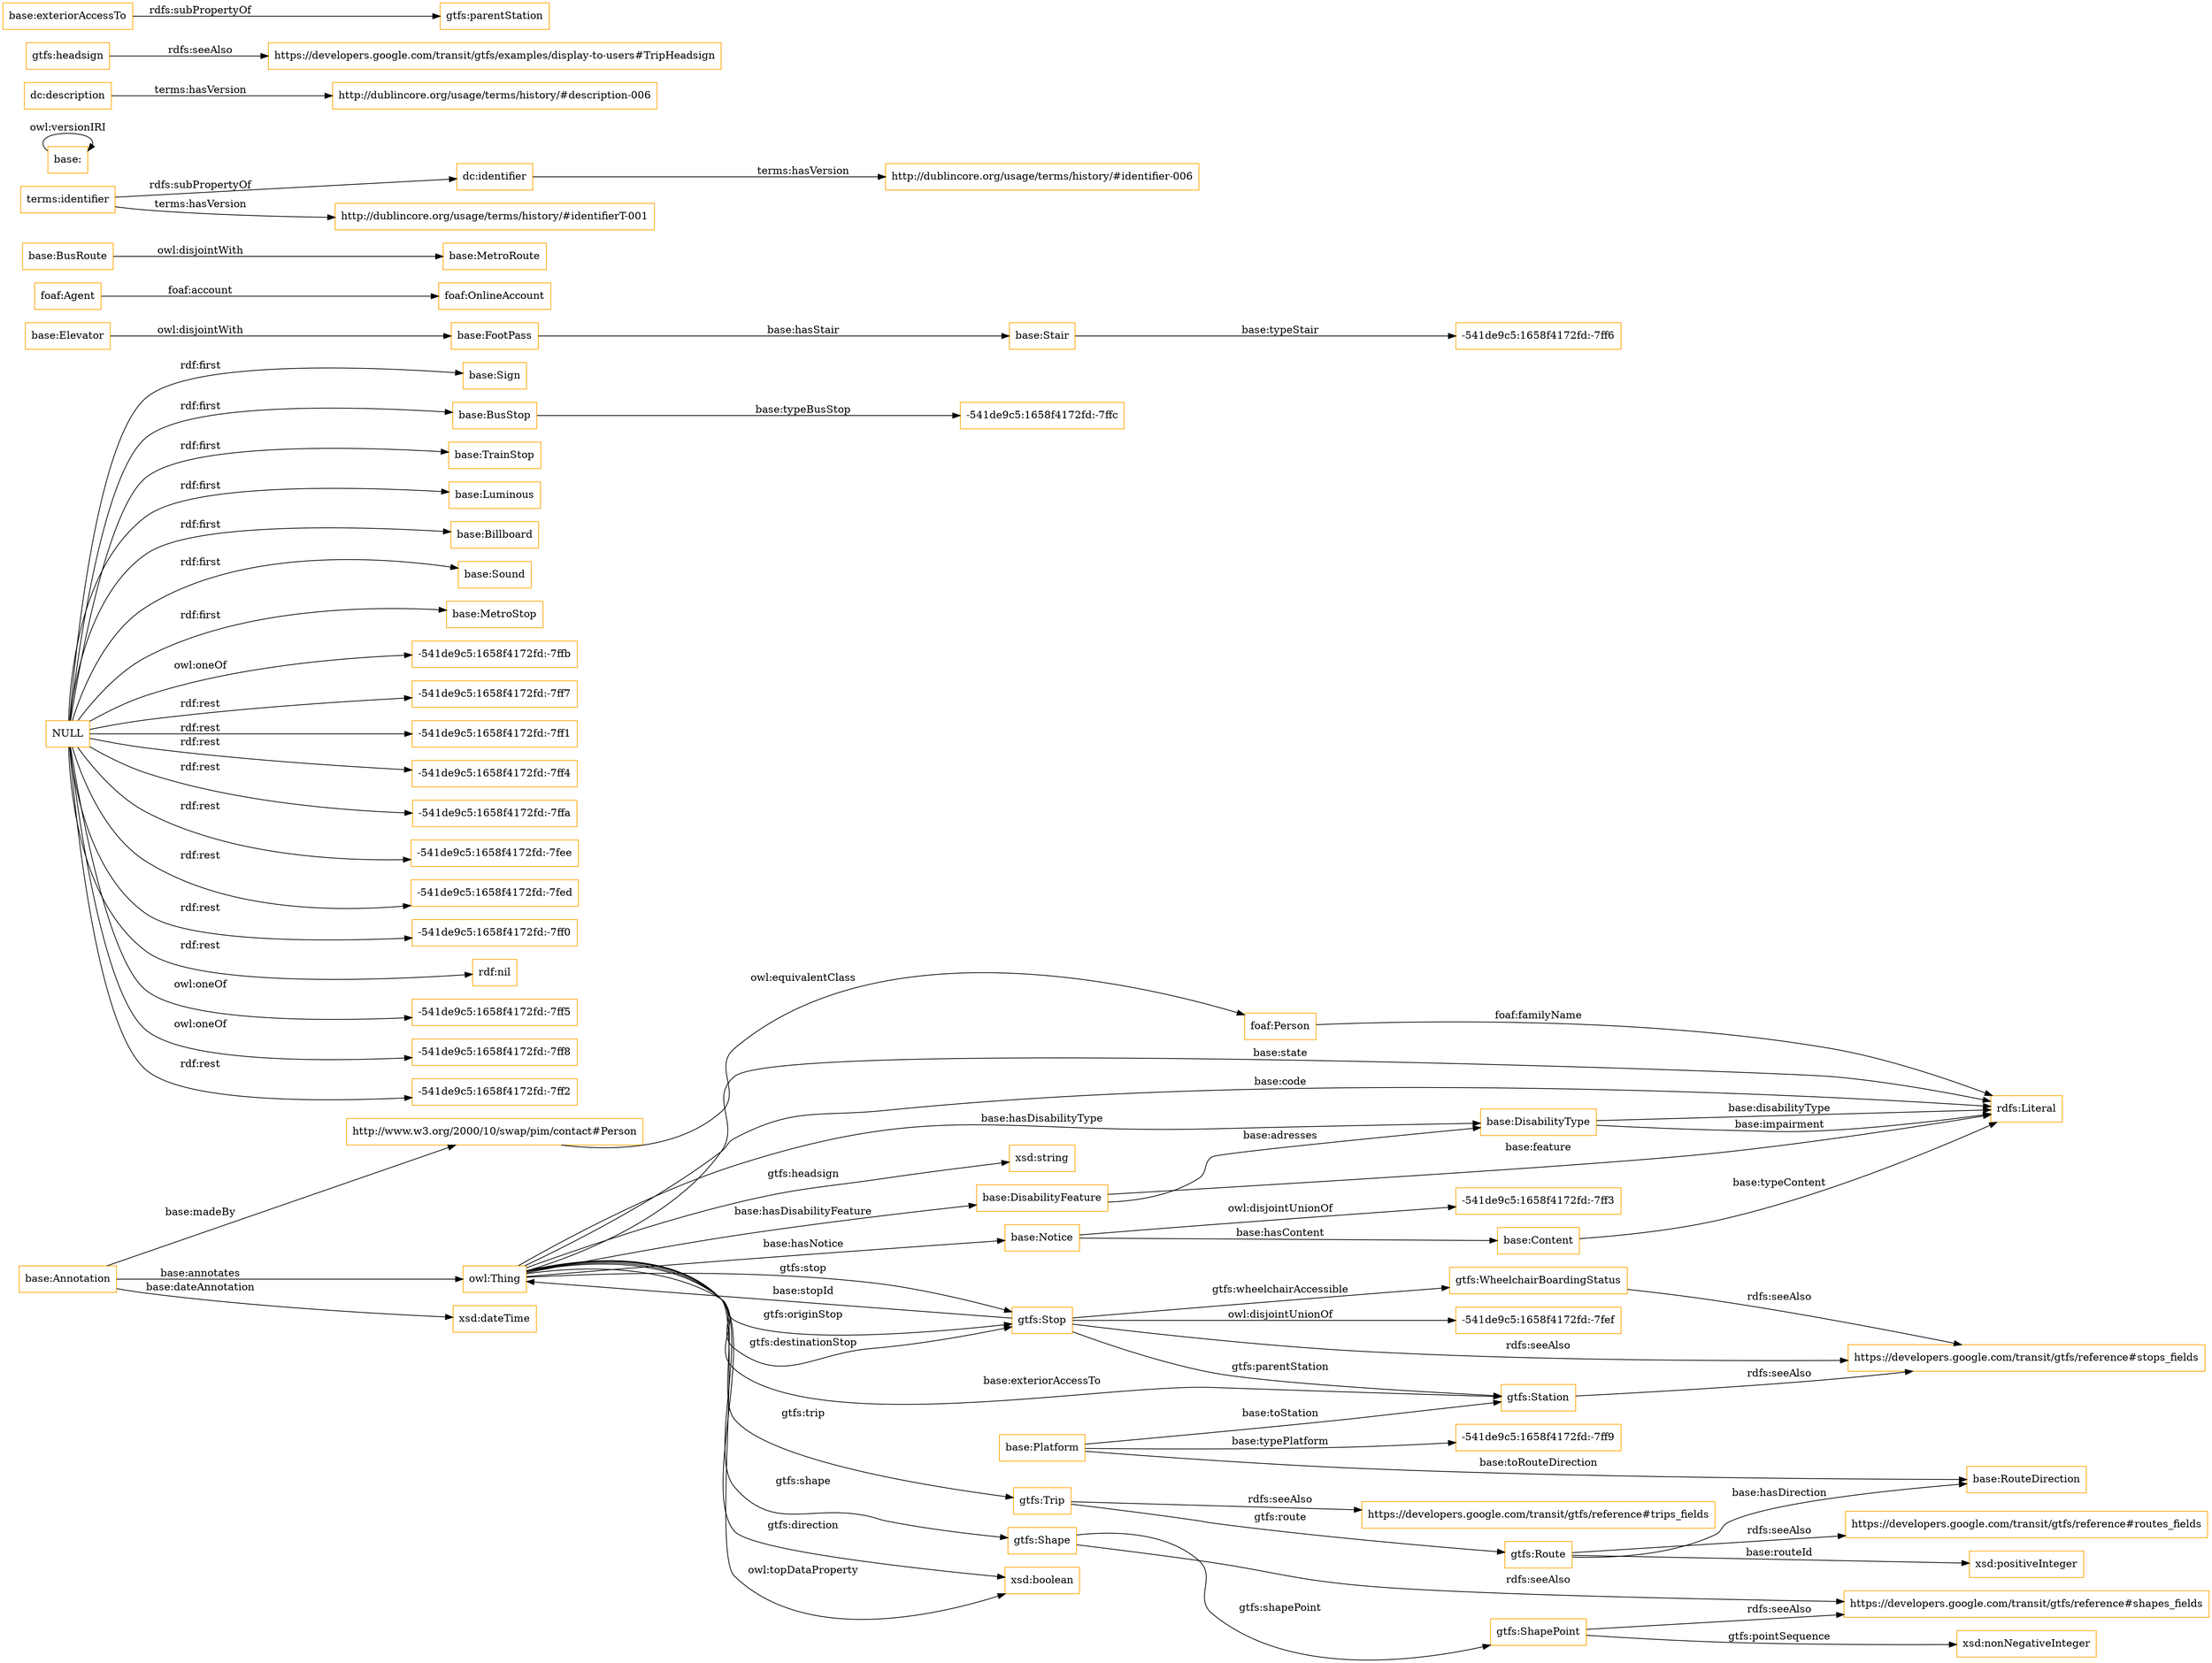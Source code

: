 digraph ar2dtool_diagram { 
rankdir=LR;
size="1501"
node [shape = rectangle, color="orange"]; "base:Annotation" "base:Sign" "http://www.w3.org/2000/10/swap/pim/contact#Person" "base:Elevator" "foaf:Agent" "base:Stair" "gtfs:Station" "base:BusStop" "base:DisabilityFeature" "base:BusRoute" "base:Platform" "base:Content" "gtfs:WheelchairBoardingStatus" "base:TrainStop" "base:Luminous" "base:Billboard" "gtfs:Shape" "base:RouteDirection" "foaf:OnlineAccount" "base:FootPass" "base:Sound" "base:MetroStop" "gtfs:Trip" "base:Notice" "foaf:Person" "gtfs:Stop" "gtfs:ShapePoint" "base:MetroRoute" "gtfs:Route" "base:DisabilityType" ; /*classes style*/
	"gtfs:Shape" -> "https://developers.google.com/transit/gtfs/reference#shapes_fields" [ label = "rdfs:seeAlso" ];
	"dc:identifier" -> "http://dublincore.org/usage/terms/history/#identifier-006" [ label = "terms:hasVersion" ];
	"gtfs:ShapePoint" -> "https://developers.google.com/transit/gtfs/reference#shapes_fields" [ label = "rdfs:seeAlso" ];
	"gtfs:Trip" -> "https://developers.google.com/transit/gtfs/reference#trips_fields" [ label = "rdfs:seeAlso" ];
	"base:" -> "base:" [ label = "owl:versionIRI" ];
	"dc:description" -> "http://dublincore.org/usage/terms/history/#description-006" [ label = "terms:hasVersion" ];
	"gtfs:headsign" -> "https://developers.google.com/transit/gtfs/examples/display-to-users#TripHeadsign" [ label = "rdfs:seeAlso" ];
	"base:exteriorAccessTo" -> "gtfs:parentStation" [ label = "rdfs:subPropertyOf" ];
	"terms:identifier" -> "dc:identifier" [ label = "rdfs:subPropertyOf" ];
	"terms:identifier" -> "http://dublincore.org/usage/terms/history/#identifierT-001" [ label = "terms:hasVersion" ];
	"gtfs:Stop" -> "https://developers.google.com/transit/gtfs/reference#stops_fields" [ label = "rdfs:seeAlso" ];
	"gtfs:Stop" -> "-541de9c5:1658f4172fd:-7fef" [ label = "owl:disjointUnionOf" ];
	"base:Elevator" -> "base:FootPass" [ label = "owl:disjointWith" ];
	"gtfs:Station" -> "https://developers.google.com/transit/gtfs/reference#stops_fields" [ label = "rdfs:seeAlso" ];
	"NULL" -> "-541de9c5:1658f4172fd:-7ffb" [ label = "owl:oneOf" ];
	"NULL" -> "-541de9c5:1658f4172fd:-7ff7" [ label = "rdf:rest" ];
	"NULL" -> "-541de9c5:1658f4172fd:-7ff1" [ label = "rdf:rest" ];
	"NULL" -> "-541de9c5:1658f4172fd:-7ff4" [ label = "rdf:rest" ];
	"NULL" -> "-541de9c5:1658f4172fd:-7ffa" [ label = "rdf:rest" ];
	"NULL" -> "-541de9c5:1658f4172fd:-7fee" [ label = "rdf:rest" ];
	"NULL" -> "base:BusStop" [ label = "rdf:first" ];
	"NULL" -> "base:Luminous" [ label = "rdf:first" ];
	"NULL" -> "base:Billboard" [ label = "rdf:first" ];
	"NULL" -> "base:Sound" [ label = "rdf:first" ];
	"NULL" -> "-541de9c5:1658f4172fd:-7fed" [ label = "rdf:rest" ];
	"NULL" -> "base:Sign" [ label = "rdf:first" ];
	"NULL" -> "base:MetroStop" [ label = "rdf:first" ];
	"NULL" -> "-541de9c5:1658f4172fd:-7ff0" [ label = "rdf:rest" ];
	"NULL" -> "rdf:nil" [ label = "rdf:rest" ];
	"NULL" -> "-541de9c5:1658f4172fd:-7ff5" [ label = "owl:oneOf" ];
	"NULL" -> "-541de9c5:1658f4172fd:-7ff8" [ label = "owl:oneOf" ];
	"NULL" -> "-541de9c5:1658f4172fd:-7ff2" [ label = "rdf:rest" ];
	"NULL" -> "base:TrainStop" [ label = "rdf:first" ];
	"base:BusRoute" -> "base:MetroRoute" [ label = "owl:disjointWith" ];
	"http://www.w3.org/2000/10/swap/pim/contact#Person" -> "foaf:Person" [ label = "owl:equivalentClass" ];
	"base:Notice" -> "-541de9c5:1658f4172fd:-7ff3" [ label = "owl:disjointUnionOf" ];
	"gtfs:Route" -> "https://developers.google.com/transit/gtfs/reference#routes_fields" [ label = "rdfs:seeAlso" ];
	"gtfs:WheelchairBoardingStatus" -> "https://developers.google.com/transit/gtfs/reference#stops_fields" [ label = "rdfs:seeAlso" ];
	"base:BusStop" -> "-541de9c5:1658f4172fd:-7ffc" [ label = "base:typeBusStop" ];
	"base:DisabilityType" -> "rdfs:Literal" [ label = "base:disabilityType" ];
	"owl:Thing" -> "base:DisabilityType" [ label = "base:hasDisabilityType" ];
	"gtfs:ShapePoint" -> "xsd:nonNegativeInteger" [ label = "gtfs:pointSequence" ];
	"base:Platform" -> "gtfs:Station" [ label = "base:toStation" ];
	"base:Platform" -> "base:RouteDirection" [ label = "base:toRouteDirection" ];
	"owl:Thing" -> "rdfs:Literal" [ label = "base:state" ];
	"gtfs:Stop" -> "gtfs:Station" [ label = "gtfs:parentStation" ];
	"gtfs:Stop" -> "owl:Thing" [ label = "base:stopId" ];
	"base:Platform" -> "-541de9c5:1658f4172fd:-7ff9" [ label = "base:typePlatform" ];
	"owl:Thing" -> "rdfs:Literal" [ label = "base:code" ];
	"foaf:Person" -> "rdfs:Literal" [ label = "foaf:familyName" ];
	"base:DisabilityType" -> "rdfs:Literal" [ label = "base:impairment" ];
	"gtfs:Shape" -> "gtfs:ShapePoint" [ label = "gtfs:shapePoint" ];
	"owl:Thing" -> "gtfs:Stop" [ label = "gtfs:originStop" ];
	"owl:Thing" -> "gtfs:Trip" [ label = "gtfs:trip" ];
	"base:Stair" -> "-541de9c5:1658f4172fd:-7ff6" [ label = "base:typeStair" ];
	"owl:Thing" -> "xsd:boolean" [ label = "gtfs:direction" ];
	"owl:Thing" -> "gtfs:Shape" [ label = "gtfs:shape" ];
	"base:Annotation" -> "xsd:dateTime" [ label = "base:dateAnnotation" ];
	"owl:Thing" -> "gtfs:Stop" [ label = "gtfs:destinationStop" ];
	"base:FootPass" -> "base:Stair" [ label = "base:hasStair" ];
	"gtfs:Stop" -> "gtfs:WheelchairBoardingStatus" [ label = "gtfs:wheelchairAccessible" ];
	"base:Annotation" -> "owl:Thing" [ label = "base:annotates" ];
	"owl:Thing" -> "gtfs:Stop" [ label = "gtfs:stop" ];
	"base:Content" -> "rdfs:Literal" [ label = "base:typeContent" ];
	"base:DisabilityFeature" -> "base:DisabilityType" [ label = "base:adresses" ];
	"base:Annotation" -> "http://www.w3.org/2000/10/swap/pim/contact#Person" [ label = "base:madeBy" ];
	"owl:Thing" -> "base:Notice" [ label = "base:hasNotice" ];
	"foaf:Agent" -> "foaf:OnlineAccount" [ label = "foaf:account" ];
	"base:DisabilityFeature" -> "rdfs:Literal" [ label = "base:feature" ];
	"gtfs:Route" -> "base:RouteDirection" [ label = "base:hasDirection" ];
	"gtfs:Route" -> "xsd:positiveInteger" [ label = "base:routeId" ];
	"gtfs:Trip" -> "gtfs:Route" [ label = "gtfs:route" ];
	"owl:Thing" -> "gtfs:Station" [ label = "base:exteriorAccessTo" ];
	"owl:Thing" -> "xsd:boolean" [ label = "owl:topDataProperty" ];
	"owl:Thing" -> "xsd:string" [ label = "gtfs:headsign" ];
	"base:Notice" -> "base:Content" [ label = "base:hasContent" ];
	"owl:Thing" -> "base:DisabilityFeature" [ label = "base:hasDisabilityFeature" ];

}
